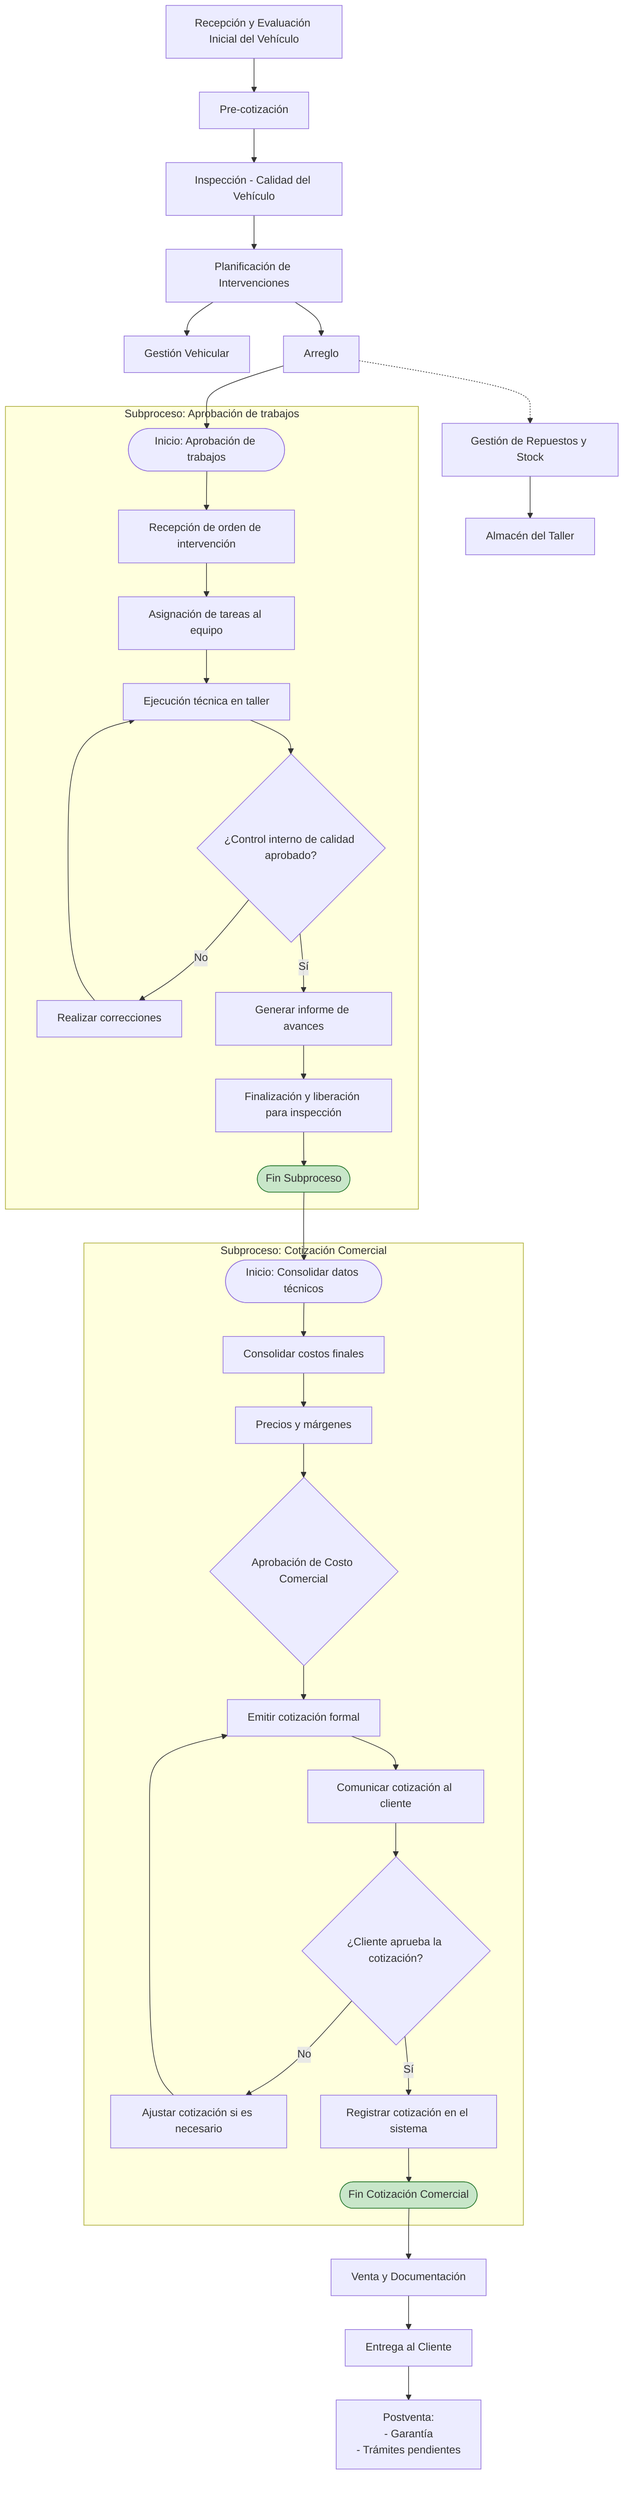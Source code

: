 flowchart TD
  %% Definición de estilos
  classDef fin_exito fill:#c8e6c9,stroke:#2e7d32;
  classDef fin_error fill:#ffcdd2,stroke:#c62828;

  %% Mapa de procesos central
  REC["Recepción y Evaluación Inicial del Vehículo"]
  PRE["Pre-cotización"]
  CAL1["Inspección - Calidad del Vehículo"]
  PLAN["Planificación de Intervenciones"]
  GEST["Gestión Vehicular"]
  TALLER["Arreglo"]
  VTA["Venta y Documentación"]
  ENT["Entrega al Cliente"]
  POSV["Postventa:<br/>- Garantía<br/>- Trámites pendientes"]
  REP["Gestión de Repuestos y Stock"]
  ALM["Almacén del Taller"]

  REC --> PRE --> CAL1 --> PLAN
  PLAN --> GEST
  PLAN --> TALLER

  %% Subproceso P5: Aprobación de trabajos
  subgraph P5["Subproceso: Aprobación de trabajos"]
    P5_Start(["Inicio: Aprobación de trabajos"])
    P5_Start --> P5_Recibe["Recepción de orden de intervención"]
    P5_Recibe --> P5_Asigna["Asignación de tareas al equipo"]
    P5_Asigna --> P5_Ejecuta["Ejecución técnica en taller"]
    P5_Ejecuta --> P5_CC{"¿Control interno de calidad aprobado?"}

    P5_CC -- No --> P5_Corrige["Realizar correcciones"]
    P5_Corrige --> P5_Ejecuta

    P5_CC -- Sí --> P5_Informe["Generar informe de avances"]
    P5_Informe --> P5_Finaliza["Finalización y liberación para inspección"]
    P5_Finaliza --> P5_Fin(["Fin Subproceso"])
    class P5_Fin fin_exito
  end

  TALLER --> P5_Start

  %% Subproceso C6: Cotización Comercial
  subgraph C6["Subproceso: Cotización Comercial"]
    C6_Start(["Inicio: Consolidar datos técnicos"])
    C6_Start --> Consolidar["Consolidar costos finales"]
    Consolidar --> Margenes["Precios y márgenes"]
    Margenes --> AprobCost{"Aprobación de Costo Comercial"}
    AprobCost --> Emision["Emitir cotización formal"]
    Emision --> Comunica["Comunicar cotización al cliente"]
    Comunica --> ClienteAprueba{"¿Cliente aprueba la cotización?"}

    ClienteAprueba -- No --> Ajusta["Ajustar cotización si es necesario"]
    Ajusta --> Emision

    ClienteAprueba -- Sí --> Registrar["Registrar cotización en el sistema"]
    Registrar --> C6_Fin(["Fin Cotización Comercial"])
    class C6_Fin fin_exito
  end

  P5_Fin --> C6_Start
  C6_Fin --> VTA

  %% Resto del flujo y soporte
  VTA --> ENT --> POSV
  TALLER -.-> REP --> ALM